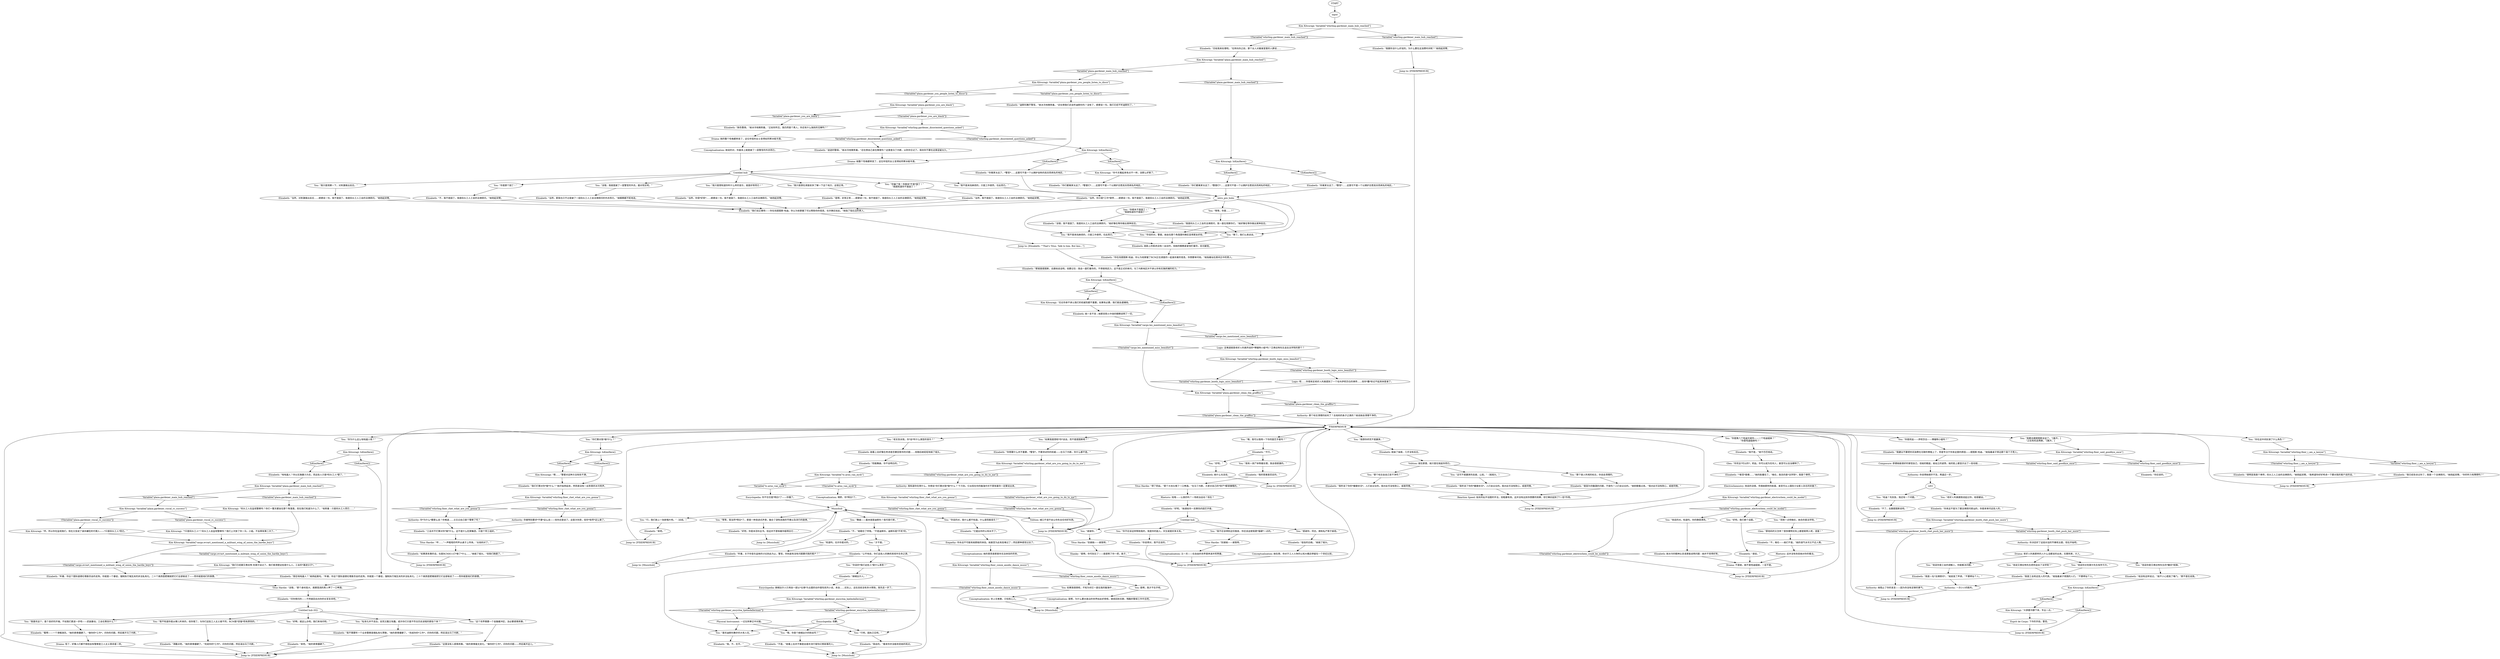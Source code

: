 # WHIRLING F1 / THE GARDENER MAIN
# The Gardener turns out to be a Union fixer. Slightly different model and portrait. Short *smug* dialogue directing you to Hardie, referencing last dialogue.
# ==================================================
digraph G {
	  0 [label="START"];
	  1 [label="input"];
	  2 [label="Kim Kitsuragi: Variable[\"plaza.gardener_main_hub_reached\"]"];
	  3 [label="Variable[\"plaza.gardener_main_hub_reached\"]", shape=diamond];
	  4 [label="!(Variable[\"plaza.gardener_main_hub_reached\"])", shape=diamond];
	  5 [label="Jump to: [FIXERPREHUB]"];
	  6 [label="You: 如果我很想呢，不知为何它一直在我的脑海中……"];
	  7 [label="Jump to: [Elizabeth: \"\"That's Titus. Talk to him. But kno...\"]"];
	  8 [label="Elizabeth: “当然，那我也只不过是披了一层码头工人工会法律顾问的外衣而已。”她眼睛都不眨地说。"];
	  9 [label="You: “他说艾弗拉特先生把你送去了法学院？”"];
	  10 [label="You: “他说你是艾弗拉特先生的*糖衣*炮弹。”"];
	  11 [label="Authority: 那个标志清理的如何了？去他妈的条子之类的？她说她会清理干净的。"];
	  12 [label="Kim Kitsuragi: “*只是码头工人*？码头工人会监视警察吗？我们上次放了你一马，小姐。不会再有第二次了。”"];
	  13 [label="Kim Kitsuragi: Variable[\"whirling.fixer_i_am_a_lawyer\"]"];
	  14 [label="Variable[\"whirling.fixer_i_am_a_lawyer\"]", shape=diamond];
	  15 [label="!(Variable[\"whirling.fixer_i_am_a_lawyer\"])", shape=diamond];
	  16 [label="Jump to: [FIXERPREHUB]"];
	  17 [label="Titus Hardie: “别谢她——谢我呀。”"];
	  18 [label="Elizabeth: “不，格伦——她们不是。”她的语气冰冷又不近人情。"];
	  19 [label="Elizabeth: “迷途的警探。”她冰冷地微笑着。“还在想自己身在哪里吗？这里是马丁内斯，以防你忘记了。我劝你不要在这里逗留太久。”"];
	  20 [label="You: “等等，你是……？”"];
	  21 [label="You: “你打算对我*做*什么？”"];
	  22 [label="Kim Kitsuragi: “嗯……”警督对这种方法有些不满。"];
	  23 [label="Elizabeth: “我建议不要把时间浪费在无聊的寒暄上了，而是专注于你来这里的原因——提图斯·哈迪，”她指着桌子旁边那个高个子男人。"];
	  24 [label="Jump to: [FIXERPREHUB]"];
	  25 [label="Jump to: [FIXERPREHUB]"];
	  26 [label="Kim Kitsuragi: Variable[\"whirling.gardener_what_are_you_going_to_do_to_me\"]"];
	  27 [label="Variable[\"whirling.gardener_what_are_you_going_to_do_to_me\"]", shape=diamond];
	  28 [label="!(Variable[\"whirling.gardener_what_are_you_going_to_do_to_me\"])", shape=diamond];
	  29 [label="Reaction Speed: 拙劣的扯开话题的手法，但粗暴有效。这并没有达到你想要的效果，但它确实起到了*一些*作用。"];
	  30 [label="You: “等等，我当然*明白*了。那是一种渐进式声景，融合了游牧民族的节奏以及流行的旋律。”"];
	  31 [label="Kim Kitsuragi: Variable[\"plaza.gardener_you_people_listen_to_disco\"]"];
	  32 [label="Variable[\"plaza.gardener_you_people_listen_to_disco\"]", shape=diamond];
	  33 [label="!(Variable[\"plaza.gardener_you_people_listen_to_disco\"])", shape=diamond];
	  34 [label="Elizabeth: “清醒点吧。”她的表情僵硬了。“完成你的*工作*，问你的问题，然后滚出马丁内斯。”"];
	  35 [label="Elizabeth: “听着，你这个国际道德伦理委员会的走狗。你就是一个暴徒，强制执行瑞瓦肖的非法私有化。二十个奥西登肥猪就把它们全部偷走了——而你就是他们的保镖。”"];
	  36 [label="Conceptualization: 她的意思是那是你无法体验的将来。"];
	  37 [label="Kim Kitsuragi: Variable[\"whirling.fixer_conze_anodic_dance_music\"]"];
	  38 [label="Variable[\"whirling.fixer_conze_anodic_dance_music\"]", shape=diamond];
	  39 [label="!(Variable[\"whirling.fixer_conze_anodic_dance_music\"])", shape=diamond];
	  40 [label="You: “我只是观察一下，对刺激做出反应。”"];
	  41 [label="You: “我只是想在调查前多了解一下这个地方，这很正常。”"];
	  42 [label="You: “这个世界需要一个金融缓冲区，没必要感情用事。”"];
	  43 [label="You: “好吧，我们换个话题。”"];
	  44 [label="Elizabeth: “你应该的。”"];
	  45 [label="Authority: 你*为什么*要那么说？你难道……又忘记自己是个警察了吗？"];
	  46 [label="Jump to: [FIXERPREHUB]"];
	  47 [label="You: “行吧，固执己见吧。”"];
	  48 [label="Conceptualization: 她说的对，你基本上就是披了一层警官的外衣而已。"];
	  49 [label="You: “你是那个园丁！”"];
	  50 [label="Authority: 你决定好了这段对话的节奏和主题，现在开始吧。"];
	  51 [label="Drama: 老好人利奥那样的人什么话都说的出来。无需拘束，大人。"];
	  52 [label="Kim Kitsuragi: IsKimHere()"];
	  53 [label="IsKimHere()", shape=diamond];
	  54 [label="!(IsKimHere())", shape=diamond];
	  55 [label="Encyclopedia: 赫姆达尔人引用自一部以*北境*为主题的动作冒险系列小说，来自……实际上，这在目前没有多大帮助。我先走一步了。"];
	  56 [label="Elizabeth: “来吧。”她的表情僵硬了。"];
	  57 [label="Authority: 我知道你在想什么，你想说‘你打算对我*做*什么？’千万别。它出现在你的脑海中并不意味着你一定要说出来。"];
	  58 [label="Jump to: [FIXERPREHUB]"];
	  59 [label="Kim Kitsuragi: Variable[\"whirling.fixer_said_goodbye_once\"]"];
	  60 [label="Variable[\"whirling.fixer_said_goodbye_once\"]", shape=diamond];
	  61 [label="!(Variable[\"whirling.fixer_said_goodbye_once\"])", shape=diamond];
	  62 [label="You: “你是莉兹——伊莉莎白——博福特小姐吗？”"];
	  63 [label="You: “你为什么这么咄咄逼人呢？”"];
	  64 [label="Kim Kitsuragi: “你今天看起来有点不一样，没那么好客了。”"];
	  65 [label="Glen: “那他妈的又怎样？很多模特实际上都是聪明人呢，混蛋！”"];
	  66 [label="You: “哦，你是个赫姆达尔的粉丝吗？”"];
	  67 [label="Elizabeth: “如果真有事的话，也是RCM对人们*做了*什么……”她摇了摇头。“但我们跑题了。”"];
	  68 [label="Kim Kitsuragi: “哼。所以你在监视我们，现在又变成了谋杀嫌犯的代理人——*只是码头工人*而已。”"];
	  69 [label="Elizabeth: “我在咄咄逼人？”她扬起眉毛。“听着，你这个国际道德伦理委员会的走狗。你就是一个暴徒，强制执行瑞瓦肖的非法私有化。二十个奥西登肥猪就把它们全部偷走了——而你就是他们的保镖。”"];
	  70 [label="You: “这可不是赢家的态度，公民。”（摇摇头。）"];
	  71 [label="Kim Kitsuragi: IsKimHere()"];
	  72 [label="IsKimHere()", shape=diamond];
	  73 [label="!(IsKimHere())", shape=diamond];
	  74 [label="Elizabeth: “好吧。”她递给你一双黄色的园艺手套。"];
	  75 [label="You: “感谢你，同志。拥有私产等于偷窃。”"];
	  76 [label="Elizabeth: “你说得对，我不应该的。”"];
	  77 [label="Drama: 她的整个性格都转变了，这位年轻的女士变得如同寒冰般冷漠。"];
	  78 [label="Elizabeth: “迪斯科舞厅警官。”她冰冷地微笑着。“还在想我们还会听迪斯科吗？没有了，顺便说一句，我们已经不听迪斯科了。”"];
	  79 [label="Elizabeth: “交给我来处理吧。”在转向你之前，那个女人对着食堂里的人群说……"];
	  80 [label="Elizabeth: “工会并不打算对你*做*什么。这不是什么犯罪集团，只是个劳工组织。”"];
	  81 [label="Elizabeth: “我不需要听一个业余警察高唱私有化赞歌。”她的表情僵硬了。“完成你的*工作*，问你的问题，然后滚出马丁内斯。”"];
	  82 [label="Elizabeth: “你们都离家太远了，*警督们*……这里可不是一个以拥护志愿民兵而闻名的地区。”"];
	  83 [label="Elizabeth: ”当然，你很*好奇*……顺便说一句，我不是园丁。我是码头工人工会的法律顾问。”她抱起双臂。"];
	  84 [label="You: “他说你对克莱尔先生有所亏欠。”"];
	  85 [label="Volition: 缄口不语不会让你失去任何好东西。"];
	  86 [label="Kim Kitsuragi: Variable[\"whirling.gardener_encycloa_hjelmdallerman\"]"];
	  87 [label="Variable[\"whirling.gardener_encycloa_hjelmdallerman\"]", shape=diamond];
	  88 [label="!(Variable[\"whirling.gardener_encycloa_hjelmdallerman\"])", shape=diamond];
	  89 [label="You: “我想你终究不是赢家。”"];
	  90 [label="Untitled hub (02)"];
	  91 [label="Kim Kitsuragi: Variable[\"plaza.gardener_clean_the_graffito\"]"];
	  92 [label="Variable[\"plaza.gardener_clean_the_graffito\"]", shape=diamond];
	  93 [label="!(Variable[\"plaza.gardener_clean_the_graffito\"])", shape=diamond];
	  94 [label="Jump to: [FIXERPREHUB]"];
	  95 [label="Glen: “你完全*可以的*，莉兹。你可以成为任何人，甚至可以去当模特了。”"];
	  96 [label="Elizabeth: “好吧，你是本百科全书。但这并不意味着你能明白它……”"];
	  97 [label="Kim Kitsuragi: Variable[\"whirling.gardener_electrochem_could_be_model\"]"];
	  98 [label="Variable[\"whirling.gardener_electrochem_could_be_model\"]", shape=diamond];
	  99 [label="!(Variable[\"whirling.gardener_electrochem_could_be_model\"])", shape=diamond];
	  100 [label="Elizabeth: 她什么也没说。"];
	  101 [label="You: “我不应该得到这份施舍，你应该迫使我更*强硬*一点的。”"];
	  102 [label="You: “我不是来找麻烦的，只是工作使然，仅此而已。”"];
	  103 [label="Elizabeth: “你在找提图斯·哈迪，你认为他掌握了RCM正在调查的一起谋杀案的信息。你想要审问他。”她指着站在房间正中的男人。"];
	  104 [label="Elizabeth: “赫姆达尔人。”"];
	  105 [label="You: “没错，我就是披了一层警官的外衣。面对现实吧。”"];
	  106 [label="Elizabeth: “是啊，非常正常……顺便说一句，我不是园丁。我是码头工人工会的法律顾问。”她抱起双臂。"];
	  107 [label="Elizabeth: 她一言不发；她那双怒火中烧的眼睛说明了一切。"];
	  108 [label="You: “克制一点吧格伦，她念的是法学院。”"];
	  109 [label="Kim Kitsuragi: Variable[\"whirling.gardener_disoriented_questions_asked\"]"];
	  110 [label="Variable[\"whirling.gardener_disoriented_questions_asked\"]", shape=diamond];
	  111 [label="!(Variable[\"whirling.gardener_disoriented_questions_asked\"])", shape=diamond];
	  112 [label="Elizabeth: “他没有这样说过。”她不小心提高了嗓门。“那不是在说我。”"];
	  113 [label="Kim Kitsuragi: Variable[\"plaza.gardener_main_hub_reached\"]"];
	  114 [label="Variable[\"plaza.gardener_main_hub_reached\"]", shape=diamond];
	  115 [label="!(Variable[\"plaza.gardener_main_hub_reached\"])", shape=diamond];
	  116 [label="Kim Kitsuragi: “码头工人在监视警察吗？你们一整天都坐在那个角落里。现在我们知道为什么了。”他笑着：只是码头工人而已……”"];
	  117 [label="You: “私有化并不违法，反而又酷又有趣。或许你们只是不符合历史进程的那些个体？”"];
	  118 [label="You: “他说的对。知道吗，你的确很漂亮。”"];
	  119 [label="Elizabeth: “不行。”"];
	  120 [label="You: “谢谢你。”"];
	  121 [label="You: “老实告诉我，你*会*听什么类型的音乐？”"];
	  122 [label="Musichub"];
	  123 [label="You: “舞曲——基本就是迪斯科？我可是行家。”"];
	  124 [label="Elizabeth: “你离家太远了，*警官*……这里可不是一个以拥护志愿民兵而闻名的地区。”"];
	  125 [label="Untitled hub"];
	  126 [label="You: “我不是来找麻烦的，只是工作使然，仅此而已。”"];
	  127 [label="Elizabeth: “我跟你没什么好说的。为什么要在这浪费时间呢？”她抱起双臂。"];
	  128 [label="Elizabeth: “我是工会和这些人的代表。”她指着桌子周围的人们。“不要牵扯个人。”"];
	  129 [label="Authority: 你被特别要求*不要*这么说——但你还是说了。这是次失职，但你*依然*这么做了。"];
	  130 [label="You: “我不知道你是从哪儿听来的，但你错了。与你们这些工人主义者不同，RCM是*坚强*而有原则的。”"];
	  131 [label="Elizabeth: “看啊——一个滑稽演员。”她的表情僵硬了。“做你的*工作*，问你的问题，然后离开马丁内斯。”"];
	  132 [label="You: “我有一具尸体等着处理，我会很感激的。”"];
	  133 [label="Jump to: [FIXERPREHUB]"];
	  134 [label="Elizabeth: “你们都离家太远了，*警督们*……这里可不是一个以拥护志愿民兵而闻名的地区。”"];
	  135 [label="Drama: 她整个性格都转变了，这位年轻的女士变得如同寒冰般冷漠。"];
	  136 [label="You: “你说的对，警督。她坐在那个角落里时确实显得更友好些。”"];
	  137 [label="You: “行，我们放上一张新唱片吧。”（总结。）"];
	  138 [label="You: “我只是想知道你听什么样的音乐，就是好奇而已！”"];
	  139 [label="Kim Kitsuragi: “无论你承不承认我们的权威性都不重要。如果有必要，我们就会逮捕他。”"];
	  140 [label="Titus Hardie: “哼……”一声粗哑的哼声从桌子上传来。“太他妈对了。”"];
	  141 [label="Elizabeth: “*甚至*是模……”她的脸僵住了。“格伦，我念的是*法学院*，我是个律师。”"];
	  142 [label="Authority: 她阻止了你的发言——因为你没有足够的勇气。"];
	  143 [label="Physical Instrument: 一记左刺拳正中对面。"];
	  144 [label="Elizabeth: “公平地说，你们这些人的确将其视作生命之源。”"];
	  145 [label="You: “够了。我们认真谈谈。”"];
	  146 [label="Jump to: [FIXERPREHUB]"];
	  147 [label="Elizabeth: “你想要什么并不重要，*警官*。不要测试你的权威——在马丁内斯，你什么都不是。”"];
	  148 [label="Jump to: [FIXERPREHUB]"];
	  149 [label="You: “他说你是工会的调解人，你能解决问题。”"];
	  150 [label="Kim Kitsuragi: Variable[\"plaza.gardener_viscal_rc_success\"]"];
	  151 [label="Variable[\"plaza.gardener_viscal_rc_success\"]", shape=diamond];
	  152 [label="!(Variable[\"plaza.gardener_viscal_rc_success\"])", shape=diamond];
	  153 [label="Elizabeth: “肤色警探。”她冰冷地微笑着。“正如你所见，我仍然是个黑人。你还有什么独到的见解吗？”"];
	  154 [label="Elizabeth: 她脸上的肌肉没有一丝动作，但她的眼睛紧紧地盯着你，目光敏锐。"];
	  155 [label="Elizabeth: “它超出你的认知水平了。”"];
	  156 [label="You: “才不是。”"];
	  157 [label="Elizabeth: “听着，关于你音乐品味的讨论到此为止，警官。你到底有没有问题要问我的客户？”"];
	  158 [label="Elizabeth: “我。不。在乎。”"];
	  159 [label="Conceptualization: 世上无难事，只怕有心人。"];
	  160 [label="You: “你根本不是园丁！”\n“我就知道你不是园丁！”"];
	  161 [label="Esprit de Corps: 下作的手段，警官。"];
	  162 [label="Titus Hardie: “没错，”那个身材高大、肩膀宽阔的男人呷了一口啤酒。"];
	  163 [label="Elizabeth: 她耸了耸肩，几乎没有反应。"];
	  164 [label="Conceptualization: 又一天——在自由的世界里奔波并煎熬着。"];
	  165 [label="You: “你说的对，我什么都不知道。什么是阳极音乐？”"];
	  166 [label="Elizabeth: “来吧。”"];
	  167 [label="You: “知道吗，也许你是对的。”"];
	  168 [label="Elizabeth: “我会的。”看来你并没能改变她的观点。"];
	  169 [label="You: 是啊，我才不在乎呢。"];
	  170 [label="Kim Kitsuragi: Variable[\"cargo.leo_mentioned_miss_beaufort\"]"];
	  171 [label="Variable[\"cargo.leo_mentioned_miss_beaufort\"]", shape=diamond];
	  172 [label="!(Variable[\"cargo.leo_mentioned_miss_beaufort\"])", shape=diamond];
	  173 [label="Kim Kitsuragi: Variable[\"tc.arno_van_eyck\"]"];
	  174 [label="Variable[\"tc.arno_van_eyck\"]", shape=diamond];
	  175 [label="!(Variable[\"tc.arno_van_eyck\"])", shape=diamond];
	  176 [label="Jump to: [Musichub]"];
	  177 [label="Elizabeth: “问你想问的——不然就回去向你的长官复命吧。”"];
	  178 [label="You: “那个骇人听闻的标志，你说会清理的。"];
	  179 [label="Titus Hardie: “得了莉兹。”那个大块头喝了一口啤酒。“在马丁内斯，大家对自己的*财产*都很慷慨的。”"];
	  180 [label="Kim Kitsuragi: Variable[\"whirling.gardener_booth_logic_miss_beaufort\"]"];
	  181 [label="Variable[\"whirling.gardener_booth_logic_miss_beaufort\"]", shape=diamond];
	  182 [label="!(Variable[\"whirling.gardener_booth_logic_miss_beaufort\"])", shape=diamond];
	  183 [label="You: “如果我是想和*你*谈谈，而不是提图斯呢？”"];
	  184 [label="Composure: 即便她能很好的掌控自己，但她的眼底，她站立的姿势，她的脸上都显示出了一些动摇……"];
	  185 [label="Elizabeth: “当然，我不是园丁。我是码头工人工会的法律顾问。”她抱起双臂。"];
	  186 [label="Elizabeth: “当然，你只是*工作*使然……顺便说一句，我不是园丁。我是码头工人工会的法律顾问。”她抱起双臂。"];
	  187 [label="You: “哈迪？先别急，我还有一个问题。”"];
	  188 [label="Jump to: [FIXERPREHUB]"];
	  189 [label="Kim Kitsuragi: Variable[\"whirling.gardener_booth_rhet_push_her_more\"]"];
	  190 [label="Variable[\"whirling.gardener_booth_rhet_push_her_more\"]", shape=diamond];
	  191 [label="!(Variable[\"whirling.gardener_booth_rhet_push_her_more\"])", shape=diamond];
	  192 [label="Encyclopedia: 你不仅仅是*明白*了——你懂了。"];
	  193 [label="Jump to: [Musichub]"];
	  194 [label="Elizabeth: 她冰冷的眼神比言语更能说明问题：她并不觉得好笑。"];
	  195 [label="Elizabeth: “阳极舞曲，你不会明白的。”"];
	  196 [label="Conceptualization: 她在想，你对于工人斗争的认知大概还停留在一个世纪以前。"];
	  197 [label="Empathy: 你永远不可能有她那般的体验。她甚至为此有些难过了；然后那种感觉过去了。"];
	  198 [label="Elizabeth: “你离家太远了，*警官*……这里可不是一个以拥护自称的民兵而闻名的地区。”"];
	  199 [label="Kim Kitsuragi: IsKimHere()"];
	  200 [label="IsKimHere()", shape=diamond];
	  201 [label="!(IsKimHere())", shape=diamond];
	  202 [label="Elizabeth: “你来这不是为了跟法律顾问搭讪的，你是来审问这些人的。”"];
	  203 [label="Elizabeth: “我是一名*法律顾问*，”她拔高了声调，“不要牵扯个人。”"];
	  204 [label="Jump to: [Musichub]"];
	  205 [label="Kim Kitsuragi: Variable[\"cargo.evrart_mentioned_a_militant_wing_of_union_the_hardie_boys\"]"];
	  206 [label="Variable[\"cargo.evrart_mentioned_a_militant_wing_of_union_the_hardie_boys\"]", shape=diamond];
	  207 [label="!(Variable[\"cargo.evrart_mentioned_a_militant_wing_of_union_the_hardie_boys\"])", shape=diamond];
	  208 [label="Elizabeth: “我听说了你的*健康状况*，人们会议论的。我对此可没有耐心，或是同情。”"];
	  209 [label="You: “好吧。”"];
	  210 [label="Untitled hub"];
	  211 [label="Logic: 呃……你很肯定老好人利奥提到了一个名叫伊莉莎白的律师……但你*蠢*到记不起具体是谁了。"];
	  212 [label="Authority: 一次小小的胜利。"];
	  213 [label="Elizabeth: “咄咄逼人？你以实施暴力为生，而这些人只是*码头工人*罢了。”"];
	  214 [label="Conceptualization: 是啊，为什么要对身边的世界如此好奇呢。继续回到无聊，残酷的警探工作中去吧。"];
	  215 [label="You: “那个标志会自己变干净吗？”"];
	  216 [label="Elizabeth: “请说。”"];
	  217 [label="You: “嘿，我可以借用一下你的园艺手套吗？”"];
	  218 [label="Elizabeth: “我的答案是否定的。”"];
	  219 [label="Titus Hardie: “别谢她——谢我呀。”"];
	  220 [label="You: “我要去跟提图斯谈谈了。”[离开。]\n“之后有机会再聊。”[离开。]"];
	  221 [label="Elizabeth: “我们打算对你*做*什么？”她开始笑起来，然而是没有一丝笑意的冰冷笑声。"];
	  222 [label="Elizabeth: 她看上去好像在考虑是否要回答你的问题……但随后她轻轻地摇了摇头。"];
	  223 [label="Kim Kitsuragi: IsKimHere()"];
	  224 [label="IsKimHere()", shape=diamond];
	  225 [label="!(IsKimHere())", shape=diamond];
	  226 [label="Kim Kitsuragi: IsKimHere()"];
	  227 [label="IsKimHere()", shape=diamond];
	  228 [label="!(IsKimHere())", shape=diamond];
	  229 [label="Elizabeth: “当然，对刺激做出反应……顺便说一句，我不是园丁。我是码头工人工会的法律顾问。”她抱起双臂。"];
	  230 [label="Elizabeth: “我已经告诉过你了，我是一个法律顾问。”她抱起双臂。“你的听力有障碍吗？”"];
	  231 [label="Logic: 这难道就是老好人利奥所说的*博福特小姐*吗？艾弗拉特先生送去法学院的那个？"];
	  232 [label="Elizabeth: “不了，去跟提图斯说吧。”"];
	  233 [label="You: “我喜欢这个，是个良好的开端。不如我们更进一步吧——武装暴动。工会在策划什么？”"];
	  234 [label="Elizabeth: “是因为你酗酒的问题，不是吗？人们会议论的。”她斜眼看过来。“我对此可没有耐心，或是同情。”"];
	  235 [label="You: “你不应该这样帮助我的，我是你的敌人。天生就是抗争关系。”"];
	  236 [label="Rhetoric: 这并没有改变她对你的看法。"];
	  237 [label="Authority: 你说得她措手不及，再逼近一步。"];
	  238 [label="Elizabeth: “不，”她稳住了呼吸。“不是迪斯科，迪斯科是*不死*的。”"];
	  239 [label="intro_pre_hubz"];
	  240 [label="Elizabeth: “不，我不是园丁。我是码头工人工会的法律顾问。”她抱起双臂。"];
	  241 [label="Elizabeth: “没错，我不是园丁。我是码头工人工会的法律顾问。”她好像在等你做出某种反应。"];
	  242 [label="Kim Kitsuragi: Variable[\"whirling.fixer_rhet_what_are_you_gonna\"]"];
	  243 [label="Variable[\"whirling.fixer_rhet_what_are_you_gonna\"]", shape=diamond];
	  244 [label="!(Variable[\"whirling.fixer_rhet_what_are_you_gonna\"])", shape=diamond];
	  245 [label="Conceptualization: 噢耶，你*明白*了。"];
	  246 [label="Elizabeth: “不是。”她看上去并不像是会喜欢流行冒险幻想故事的人。"];
	  247 [label="Kim Kitsuragi: Variable[\"whirling.fixer_rhet_what_are_you_gonna\"]"];
	  248 [label="Variable[\"whirling.fixer_rhet_what_are_you_gonna\"]", shape=diamond];
	  249 [label="!(Variable[\"whirling.fixer_rhet_what_are_you_gonna\"])", shape=diamond];
	  250 [label="Elizabeth: “这里没有人感情用事。”她的表情毫无变化。“做你的*工作*，问你的问题——然后离开这儿。”"];
	  251 [label="Drama: 怪了，好像人们都不相信会有警察是工人主义革命者一样。"];
	  252 [label="Jump to: [Musichub]"];
	  254 [label="You: “你骗了我！你根本*不是*园丁！”\n“我就知道你不是园丁！”"];
	  255 [label="Elizabeth: “很明显我是个律师，码头工人工会的法律顾问。”她抱起双臂。“我希望你好好考虑一下要对我的客户说的话。”"];
	  256 [label="Encyclopedia: 抱歉。"];
	  257 [label="Kim Kitsuragi: “我们已经跟艾弗拉特·克莱尔谈过了。我们很清楚这些是什么人，工会的*激进分子*。”"];
	  258 [label="You: “你是第八个哈迪兄弟吗——一个哈迪姐妹？”\n“你是哈迪姐妹吗？”"];
	  259 [label="Elizabeth: “我不是，”她干巴巴地说。"];
	  260 [label="Rhetoric: 哇哦——认真的吗？一场政治运动？现在？"];
	  261 [label="Shanky: “是啊，你可别忘了——是提帮了你一把，条子。”"];
	  262 [label="Drama: 不是她，她不是哈迪姐妹，一定不是。"];
	  263 [label="FIXERPREHUB"];
	  264 [label="Elizabeth: “我是码头工人工会的法律顾问，我一直在观察你们。”她好像在等你做出某种反应。"];
	  265 [label="Elizabeth: “那就是提图斯，去跟他说话吧。但要记住：我会一直盯着你的。不得使用武力，这不是正式的审问。马丁内斯地区并不承认你有实施抓捕的权力。”"];
	  266 [label="You: “你说的*我们这些人*是什么意思？”"];
	  267 [label="Kim Kitsuragi: Variable[\"whirling.gardener_main_hub_reached\"]"];
	  268 [label="Variable[\"whirling.gardener_main_hub_reached\"]", shape=diamond];
	  269 [label="!(Variable[\"whirling.gardener_main_hub_reached\"])", shape=diamond];
	  270 [label="You: “老好人利奥跟我说起过你，他很健谈。”"];
	  271 [label="Jump to: [FIXERPREHUB]"];
	  272 [label="Electrochemistry: 他说的没错，凭借她那样的脸蛋，甚至可以上国际少女新人杂志的封面了。"];
	  273 [label="Elizabeth: “低俗的白痴。”她摇了摇头。"];
	  274 [label="You: “喜欢迪斯科舞步的大有人在。”"];
	  275 [label="Kim Kitsuragi: Variable[\"plaza.gardener_you_are_black\"]"];
	  276 [label="Variable[\"plaza.gardener_you_are_black\"]", shape=diamond];
	  277 [label="!(Variable[\"plaza.gardener_you_are_black\"])", shape=diamond];
	  278 [label="Elizabeth: “我们说正事吧——你在找提图斯·哈迪。你认为他掌握了可以帮助你的信息。也许确实如此。”她指了指右边的男人。"];
	  279 [label="You: “你在这中间扮演了什么角色？”"];
	  280 [label="LEO"];
	  281 [label="Kim Kitsuragi: “大家都冷静下来，专业一点。”"];
	  282 [label="Kim Kitsuragi: IsKimHere()"];
	  283 [label="IsKimHere()", shape=diamond];
	  284 [label="!(IsKimHere())", shape=diamond];
	  285 [label="You: “好啊，就这么办吧。我们来询问吧。”"];
	  286 [label="Volition: 就在那里，她只是在拖延你而已。"];
	  287 [label="Elizabeth: “我听说了你的*健康状况*，人们会议论的。我对此可没有耐心，或是同情。”"];
	  288 [label="Jump to: [FIXERPREHUB]"];
	  0 -> 1
	  1 -> 267
	  2 -> 3
	  2 -> 4
	  3 -> 31
	  4 -> 223
	  5 -> 263
	  6 -> 159
	  7 -> 265
	  8 -> 278
	  9 -> 128
	  10 -> 112
	  11 -> 263
	  12 -> 205
	  13 -> 14
	  13 -> 15
	  14 -> 230
	  15 -> 255
	  16 -> 263
	  17 -> 261
	  18 -> 236
	  19 -> 135
	  20 -> 264
	  21 -> 71
	  22 -> 221
	  23 -> 184
	  24 -> 263
	  25 -> 263
	  26 -> 27
	  26 -> 28
	  27 -> 46
	  28 -> 57
	  29 -> 94
	  30 -> 96
	  31 -> 32
	  31 -> 33
	  32 -> 78
	  33 -> 275
	  34 -> 5
	  35 -> 162
	  36 -> 37
	  37 -> 38
	  37 -> 39
	  38 -> 169
	  38 -> 6
	  39 -> 193
	  40 -> 229
	  41 -> 106
	  42 -> 250
	  43 -> 216
	  45 -> 80
	  46 -> 263
	  47 -> 168
	  48 -> 125
	  49 -> 240
	  50 -> 51
	  51 -> 9
	  51 -> 10
	  51 -> 84
	  51 -> 149
	  52 -> 53
	  52 -> 54
	  53 -> 281
	  54 -> 271
	  55 -> 86
	  56 -> 5
	  57 -> 242
	  58 -> 263
	  59 -> 60
	  59 -> 61
	  61 -> 44
	  62 -> 23
	  63 -> 282
	  64 -> 82
	  65 -> 18
	  66 -> 246
	  67 -> 16
	  68 -> 205
	  69 -> 162
	  70 -> 208
	  71 -> 72
	  71 -> 73
	  72 -> 22
	  73 -> 221
	  74 -> 210
	  75 -> 273
	  76 -> 133
	  77 -> 48
	  78 -> 135
	  79 -> 2
	  80 -> 140
	  81 -> 5
	  82 -> 239
	  83 -> 278
	  84 -> 128
	  85 -> 46
	  86 -> 88
	  86 -> 87
	  87 -> 256
	  88 -> 143
	  89 -> 163
	  90 -> 130
	  90 -> 233
	  90 -> 42
	  90 -> 117
	  90 -> 285
	  91 -> 92
	  91 -> 93
	  92 -> 11
	  93 -> 263
	  94 -> 263
	  95 -> 141
	  96 -> 252
	  97 -> 98
	  97 -> 99
	  98 -> 43
	  98 -> 108
	  98 -> 118
	  99 -> 146
	  100 -> 58
	  101 -> 219
	  102 -> 154
	  103 -> 265
	  104 -> 55
	  105 -> 8
	  106 -> 278
	  107 -> 170
	  108 -> 65
	  109 -> 110
	  109 -> 111
	  110 -> 19
	  111 -> 226
	  112 -> 52
	  113 -> 114
	  113 -> 115
	  114 -> 150
	  115 -> 116
	  116 -> 205
	  117 -> 81
	  118 -> 194
	  119 -> 209
	  119 -> 132
	  120 -> 17
	  121 -> 222
	  122 -> 137
	  122 -> 123
	  122 -> 165
	  122 -> 30
	  123 -> 238
	  124 -> 239
	  125 -> 40
	  125 -> 41
	  125 -> 138
	  125 -> 105
	  125 -> 49
	  125 -> 126
	  125 -> 254
	  126 -> 186
	  127 -> 25
	  128 -> 212
	  129 -> 80
	  130 -> 34
	  131 -> 251
	  132 -> 218
	  133 -> 263
	  134 -> 239
	  135 -> 125
	  136 -> 154
	  137 -> 166
	  138 -> 83
	  139 -> 107
	  140 -> 67
	  141 -> 272
	  142 -> 148
	  143 -> 274
	  143 -> 66
	  143 -> 47
	  144 -> 266
	  144 -> 274
	  144 -> 47
	  145 -> 154
	  146 -> 263
	  147 -> 26
	  148 -> 263
	  149 -> 203
	  150 -> 152
	  150 -> 151
	  151 -> 12
	  152 -> 68
	  153 -> 77
	  154 -> 103
	  155 -> 197
	  156 -> 144
	  157 -> 176
	  158 -> 204
	  159 -> 193
	  160 -> 241
	  161 -> 271
	  162 -> 177
	  163 -> 286
	  164 -> 133
	  165 -> 155
	  166 -> 24
	  167 -> 157
	  168 -> 204
	  169 -> 214
	  170 -> 171
	  170 -> 172
	  171 -> 231
	  172 -> 91
	  173 -> 174
	  173 -> 175
	  174 -> 192
	  175 -> 245
	  176 -> 122
	  177 -> 90
	  178 -> 234
	  179 -> 260
	  180 -> 181
	  180 -> 182
	  181 -> 91
	  182 -> 211
	  183 -> 147
	  184 -> 237
	  185 -> 278
	  186 -> 278
	  187 -> 232
	  188 -> 263
	  189 -> 190
	  189 -> 191
	  190 -> 50
	  191 -> 142
	  192 -> 122
	  193 -> 122
	  194 -> 262
	  195 -> 173
	  196 -> 133
	  197 -> 36
	  198 -> 239
	  199 -> 200
	  199 -> 201
	  200 -> 139
	  201 -> 170
	  202 -> 189
	  203 -> 212
	  204 -> 122
	  205 -> 206
	  205 -> 207
	  206 -> 257
	  207 -> 35
	  208 -> 29
	  209 -> 100
	  210 -> 120
	  210 -> 75
	  210 -> 101
	  210 -> 235
	  211 -> 91
	  212 -> 148
	  213 -> 113
	  214 -> 193
	  215 -> 287
	  216 -> 262
	  217 -> 119
	  218 -> 179
	  219 -> 164
	  220 -> 59
	  221 -> 247
	  222 -> 195
	  223 -> 224
	  223 -> 225
	  224 -> 134
	  225 -> 124
	  226 -> 227
	  226 -> 228
	  227 -> 64
	  228 -> 198
	  229 -> 278
	  230 -> 288
	  231 -> 180
	  232 -> 188
	  233 -> 131
	  234 -> 29
	  235 -> 76
	  236 -> 262
	  237 -> 280
	  238 -> 156
	  238 -> 167
	  239 -> 160
	  239 -> 102
	  239 -> 136
	  239 -> 145
	  239 -> 20
	  240 -> 278
	  241 -> 136
	  241 -> 145
	  241 -> 102
	  242 -> 243
	  242 -> 244
	  243 -> 85
	  244 -> 46
	  245 -> 122
	  246 -> 204
	  247 -> 248
	  247 -> 249
	  248 -> 129
	  249 -> 45
	  250 -> 5
	  251 -> 5
	  252 -> 122
	  254 -> 185
	  255 -> 288
	  256 -> 274
	  256 -> 66
	  256 -> 47
	  257 -> 35
	  258 -> 259
	  259 -> 95
	  260 -> 74
	  261 -> 133
	  262 -> 146
	  263 -> 121
	  263 -> 258
	  263 -> 217
	  263 -> 183
	  263 -> 21
	  263 -> 279
	  263 -> 89
	  263 -> 220
	  263 -> 62
	  263 -> 63
	  264 -> 136
	  264 -> 145
	  264 -> 102
	  265 -> 199
	  266 -> 104
	  267 -> 268
	  267 -> 269
	  268 -> 127
	  269 -> 79
	  270 -> 202
	  271 -> 263
	  272 -> 97
	  273 -> 196
	  274 -> 158
	  275 -> 276
	  275 -> 277
	  276 -> 153
	  277 -> 109
	  278 -> 7
	  279 -> 13
	  280 -> 187
	  280 -> 270
	  281 -> 161
	  282 -> 283
	  282 -> 284
	  283 -> 213
	  284 -> 69
	  285 -> 56
	  286 -> 178
	  286 -> 70
	  286 -> 215
	  287 -> 29
	  288 -> 263
}

